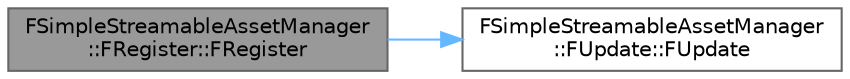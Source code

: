 digraph "FSimpleStreamableAssetManager::FRegister::FRegister"
{
 // INTERACTIVE_SVG=YES
 // LATEX_PDF_SIZE
  bgcolor="transparent";
  edge [fontname=Helvetica,fontsize=10,labelfontname=Helvetica,labelfontsize=10];
  node [fontname=Helvetica,fontsize=10,shape=box,height=0.2,width=0.4];
  rankdir="LR";
  Node1 [id="Node000001",label="FSimpleStreamableAssetManager\l::FRegister::FRegister",height=0.2,width=0.4,color="gray40", fillcolor="grey60", style="filled", fontcolor="black",tooltip=" "];
  Node1 -> Node2 [id="edge1_Node000001_Node000002",color="steelblue1",style="solid",tooltip=" "];
  Node2 [id="Node000002",label="FSimpleStreamableAssetManager\l::FUpdate::FUpdate",height=0.2,width=0.4,color="grey40", fillcolor="white", style="filled",URL="$dd/d23/structFSimpleStreamableAssetManager_1_1FUpdate.html#a11db4c62d343ba6ddfc22d80652c2e97",tooltip=" "];
}
